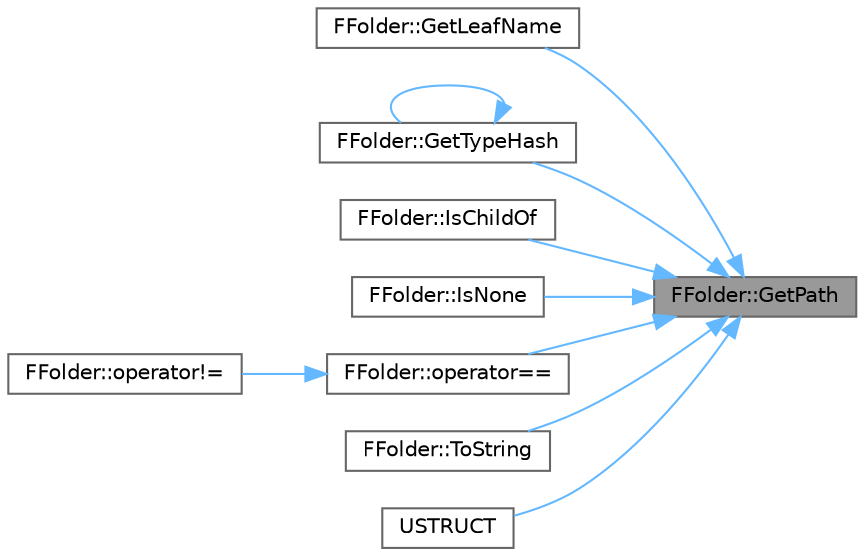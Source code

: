 digraph "FFolder::GetPath"
{
 // INTERACTIVE_SVG=YES
 // LATEX_PDF_SIZE
  bgcolor="transparent";
  edge [fontname=Helvetica,fontsize=10,labelfontname=Helvetica,labelfontsize=10];
  node [fontname=Helvetica,fontsize=10,shape=box,height=0.2,width=0.4];
  rankdir="RL";
  Node1 [id="Node000001",label="FFolder::GetPath",height=0.2,width=0.4,color="gray40", fillcolor="grey60", style="filled", fontcolor="black",tooltip=" "];
  Node1 -> Node2 [id="edge1_Node000001_Node000002",dir="back",color="steelblue1",style="solid",tooltip=" "];
  Node2 [id="Node000002",label="FFolder::GetLeafName",height=0.2,width=0.4,color="grey40", fillcolor="white", style="filled",URL="$dc/d1d/structFFolder.html#aae59076d0acae9461dca13761ac4679b",tooltip=" "];
  Node1 -> Node3 [id="edge2_Node000001_Node000003",dir="back",color="steelblue1",style="solid",tooltip=" "];
  Node3 [id="Node000003",label="FFolder::GetTypeHash",height=0.2,width=0.4,color="grey40", fillcolor="white", style="filled",URL="$dc/d1d/structFFolder.html#a01332c7438cc9f712dbeaa1221c44298",tooltip=" "];
  Node3 -> Node3 [id="edge3_Node000003_Node000003",dir="back",color="steelblue1",style="solid",tooltip=" "];
  Node1 -> Node4 [id="edge4_Node000001_Node000004",dir="back",color="steelblue1",style="solid",tooltip=" "];
  Node4 [id="Node000004",label="FFolder::IsChildOf",height=0.2,width=0.4,color="grey40", fillcolor="white", style="filled",URL="$dc/d1d/structFFolder.html#a62c7f0e46569231c13ef35fa7f4d0dd9",tooltip=" "];
  Node1 -> Node5 [id="edge5_Node000001_Node000005",dir="back",color="steelblue1",style="solid",tooltip=" "];
  Node5 [id="Node000005",label="FFolder::IsNone",height=0.2,width=0.4,color="grey40", fillcolor="white", style="filled",URL="$dc/d1d/structFFolder.html#a8d03d98303cd86082ae8376283ae56ab",tooltip=" "];
  Node1 -> Node6 [id="edge6_Node000001_Node000006",dir="back",color="steelblue1",style="solid",tooltip=" "];
  Node6 [id="Node000006",label="FFolder::operator==",height=0.2,width=0.4,color="grey40", fillcolor="white", style="filled",URL="$dc/d1d/structFFolder.html#a25ace5733178b3e4da3d6cf2215b4cb3",tooltip=" "];
  Node6 -> Node7 [id="edge7_Node000006_Node000007",dir="back",color="steelblue1",style="solid",tooltip=" "];
  Node7 [id="Node000007",label="FFolder::operator!=",height=0.2,width=0.4,color="grey40", fillcolor="white", style="filled",URL="$dc/d1d/structFFolder.html#ab678001efa140d1fa6202ee485fbdf6c",tooltip=" "];
  Node1 -> Node8 [id="edge8_Node000001_Node000008",dir="back",color="steelblue1",style="solid",tooltip=" "];
  Node8 [id="Node000008",label="FFolder::ToString",height=0.2,width=0.4,color="grey40", fillcolor="white", style="filled",URL="$dc/d1d/structFFolder.html#a2c3283cdc775c99dea2bf99471010755",tooltip=" "];
  Node1 -> Node9 [id="edge9_Node000001_Node000009",dir="back",color="steelblue1",style="solid",tooltip=" "];
  Node9 [id="Node000009",label="USTRUCT",height=0.2,width=0.4,color="grey40", fillcolor="white", style="filled",URL="$dc/dc2/WorldFolders_8h.html#a6f92ecd8facbf6f92eac9bf68592e691",tooltip=" "];
}
